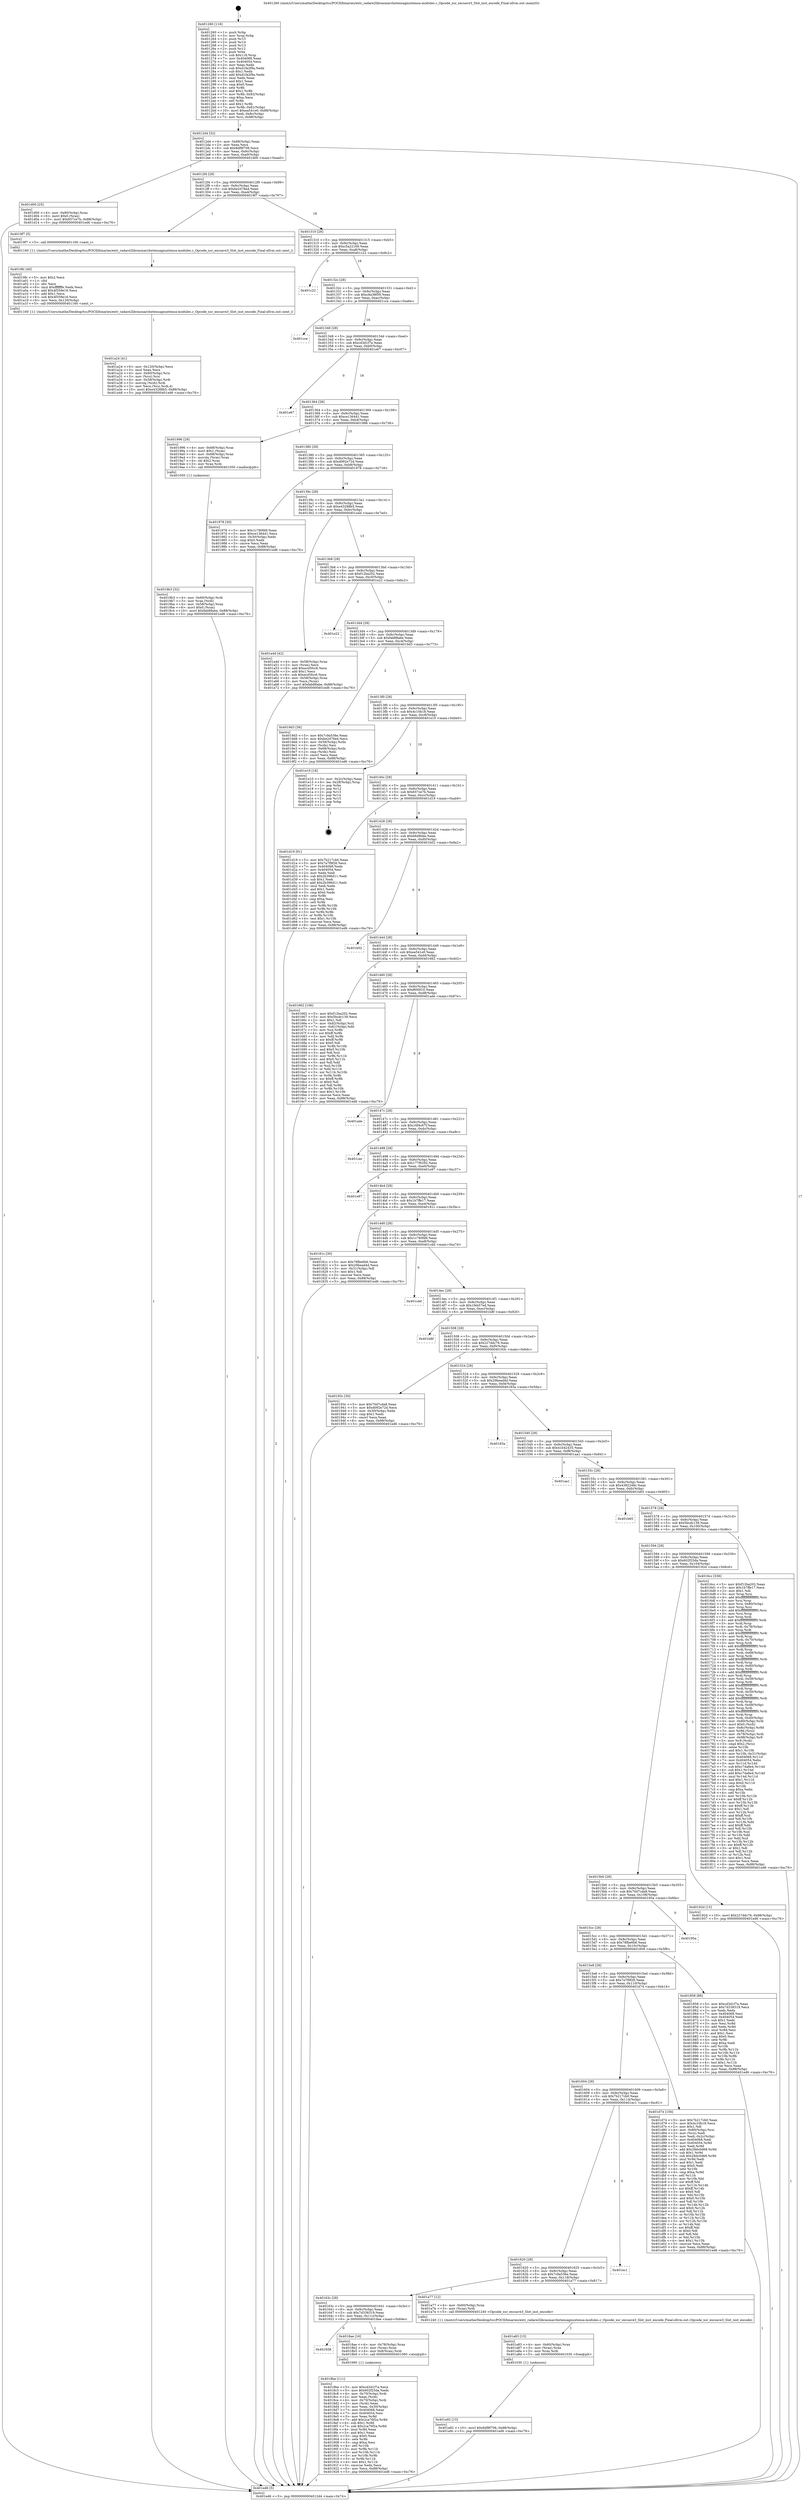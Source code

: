digraph "0x401260" {
  label = "0x401260 (/mnt/c/Users/mathe/Desktop/tcc/POCII/binaries/extr_radare2librasmarchxtensagnuxtensa-modules.c_Opcode_xsr_excsave3_Slot_inst_encode_Final-ollvm.out::main(0))"
  labelloc = "t"
  node[shape=record]

  Entry [label="",width=0.3,height=0.3,shape=circle,fillcolor=black,style=filled]
  "0x4012d4" [label="{
     0x4012d4 [32]\l
     | [instrs]\l
     &nbsp;&nbsp;0x4012d4 \<+6\>: mov -0x88(%rbp),%eax\l
     &nbsp;&nbsp;0x4012da \<+2\>: mov %eax,%ecx\l
     &nbsp;&nbsp;0x4012dc \<+6\>: sub $0x8df8f706,%ecx\l
     &nbsp;&nbsp;0x4012e2 \<+6\>: mov %eax,-0x9c(%rbp)\l
     &nbsp;&nbsp;0x4012e8 \<+6\>: mov %ecx,-0xa0(%rbp)\l
     &nbsp;&nbsp;0x4012ee \<+6\>: je 0000000000401d00 \<main+0xaa0\>\l
  }"]
  "0x401d00" [label="{
     0x401d00 [25]\l
     | [instrs]\l
     &nbsp;&nbsp;0x401d00 \<+4\>: mov -0x80(%rbp),%rax\l
     &nbsp;&nbsp;0x401d04 \<+6\>: movl $0x0,(%rax)\l
     &nbsp;&nbsp;0x401d0a \<+10\>: movl $0x657ce7b,-0x88(%rbp)\l
     &nbsp;&nbsp;0x401d14 \<+5\>: jmp 0000000000401ed6 \<main+0xc76\>\l
  }"]
  "0x4012f4" [label="{
     0x4012f4 [28]\l
     | [instrs]\l
     &nbsp;&nbsp;0x4012f4 \<+5\>: jmp 00000000004012f9 \<main+0x99\>\l
     &nbsp;&nbsp;0x4012f9 \<+6\>: mov -0x9c(%rbp),%eax\l
     &nbsp;&nbsp;0x4012ff \<+5\>: sub $0xbe2d78a4,%eax\l
     &nbsp;&nbsp;0x401304 \<+6\>: mov %eax,-0xa4(%rbp)\l
     &nbsp;&nbsp;0x40130a \<+6\>: je 00000000004019f7 \<main+0x797\>\l
  }"]
  Exit [label="",width=0.3,height=0.3,shape=circle,fillcolor=black,style=filled,peripheries=2]
  "0x4019f7" [label="{
     0x4019f7 [5]\l
     | [instrs]\l
     &nbsp;&nbsp;0x4019f7 \<+5\>: call 0000000000401160 \<next_i\>\l
     | [calls]\l
     &nbsp;&nbsp;0x401160 \{1\} (/mnt/c/Users/mathe/Desktop/tcc/POCII/binaries/extr_radare2librasmarchxtensagnuxtensa-modules.c_Opcode_xsr_excsave3_Slot_inst_encode_Final-ollvm.out::next_i)\l
  }"]
  "0x401310" [label="{
     0x401310 [28]\l
     | [instrs]\l
     &nbsp;&nbsp;0x401310 \<+5\>: jmp 0000000000401315 \<main+0xb5\>\l
     &nbsp;&nbsp;0x401315 \<+6\>: mov -0x9c(%rbp),%eax\l
     &nbsp;&nbsp;0x40131b \<+5\>: sub $0xc5a22169,%eax\l
     &nbsp;&nbsp;0x401320 \<+6\>: mov %eax,-0xa8(%rbp)\l
     &nbsp;&nbsp;0x401326 \<+6\>: je 0000000000401c22 \<main+0x9c2\>\l
  }"]
  "0x401a92" [label="{
     0x401a92 [15]\l
     | [instrs]\l
     &nbsp;&nbsp;0x401a92 \<+10\>: movl $0x8df8f706,-0x88(%rbp)\l
     &nbsp;&nbsp;0x401a9c \<+5\>: jmp 0000000000401ed6 \<main+0xc76\>\l
  }"]
  "0x401c22" [label="{
     0x401c22\l
  }", style=dashed]
  "0x40132c" [label="{
     0x40132c [28]\l
     | [instrs]\l
     &nbsp;&nbsp;0x40132c \<+5\>: jmp 0000000000401331 \<main+0xd1\>\l
     &nbsp;&nbsp;0x401331 \<+6\>: mov -0x9c(%rbp),%eax\l
     &nbsp;&nbsp;0x401337 \<+5\>: sub $0xc8a38f59,%eax\l
     &nbsp;&nbsp;0x40133c \<+6\>: mov %eax,-0xac(%rbp)\l
     &nbsp;&nbsp;0x401342 \<+6\>: je 0000000000401cce \<main+0xa6e\>\l
  }"]
  "0x401a83" [label="{
     0x401a83 [15]\l
     | [instrs]\l
     &nbsp;&nbsp;0x401a83 \<+4\>: mov -0x60(%rbp),%rax\l
     &nbsp;&nbsp;0x401a87 \<+3\>: mov (%rax),%rax\l
     &nbsp;&nbsp;0x401a8a \<+3\>: mov %rax,%rdi\l
     &nbsp;&nbsp;0x401a8d \<+5\>: call 0000000000401030 \<free@plt\>\l
     | [calls]\l
     &nbsp;&nbsp;0x401030 \{1\} (unknown)\l
  }"]
  "0x401cce" [label="{
     0x401cce\l
  }", style=dashed]
  "0x401348" [label="{
     0x401348 [28]\l
     | [instrs]\l
     &nbsp;&nbsp;0x401348 \<+5\>: jmp 000000000040134d \<main+0xed\>\l
     &nbsp;&nbsp;0x40134d \<+6\>: mov -0x9c(%rbp),%eax\l
     &nbsp;&nbsp;0x401353 \<+5\>: sub $0xcd3d1f7a,%eax\l
     &nbsp;&nbsp;0x401358 \<+6\>: mov %eax,-0xb0(%rbp)\l
     &nbsp;&nbsp;0x40135e \<+6\>: je 0000000000401e67 \<main+0xc07\>\l
  }"]
  "0x401a24" [label="{
     0x401a24 [41]\l
     | [instrs]\l
     &nbsp;&nbsp;0x401a24 \<+6\>: mov -0x120(%rbp),%ecx\l
     &nbsp;&nbsp;0x401a2a \<+3\>: imul %eax,%ecx\l
     &nbsp;&nbsp;0x401a2d \<+4\>: mov -0x60(%rbp),%rsi\l
     &nbsp;&nbsp;0x401a31 \<+3\>: mov (%rsi),%rsi\l
     &nbsp;&nbsp;0x401a34 \<+4\>: mov -0x58(%rbp),%rdi\l
     &nbsp;&nbsp;0x401a38 \<+3\>: movslq (%rdi),%rdi\l
     &nbsp;&nbsp;0x401a3b \<+3\>: mov %ecx,(%rsi,%rdi,4)\l
     &nbsp;&nbsp;0x401a3e \<+10\>: movl $0xe43288b5,-0x88(%rbp)\l
     &nbsp;&nbsp;0x401a48 \<+5\>: jmp 0000000000401ed6 \<main+0xc76\>\l
  }"]
  "0x401e67" [label="{
     0x401e67\l
  }", style=dashed]
  "0x401364" [label="{
     0x401364 [28]\l
     | [instrs]\l
     &nbsp;&nbsp;0x401364 \<+5\>: jmp 0000000000401369 \<main+0x109\>\l
     &nbsp;&nbsp;0x401369 \<+6\>: mov -0x9c(%rbp),%eax\l
     &nbsp;&nbsp;0x40136f \<+5\>: sub $0xce136441,%eax\l
     &nbsp;&nbsp;0x401374 \<+6\>: mov %eax,-0xb4(%rbp)\l
     &nbsp;&nbsp;0x40137a \<+6\>: je 0000000000401996 \<main+0x736\>\l
  }"]
  "0x4019fc" [label="{
     0x4019fc [40]\l
     | [instrs]\l
     &nbsp;&nbsp;0x4019fc \<+5\>: mov $0x2,%ecx\l
     &nbsp;&nbsp;0x401a01 \<+1\>: cltd\l
     &nbsp;&nbsp;0x401a02 \<+2\>: idiv %ecx\l
     &nbsp;&nbsp;0x401a04 \<+6\>: imul $0xfffffffe,%edx,%ecx\l
     &nbsp;&nbsp;0x401a0a \<+6\>: add $0x4f359e16,%ecx\l
     &nbsp;&nbsp;0x401a10 \<+3\>: add $0x1,%ecx\l
     &nbsp;&nbsp;0x401a13 \<+6\>: sub $0x4f359e16,%ecx\l
     &nbsp;&nbsp;0x401a19 \<+6\>: mov %ecx,-0x120(%rbp)\l
     &nbsp;&nbsp;0x401a1f \<+5\>: call 0000000000401160 \<next_i\>\l
     | [calls]\l
     &nbsp;&nbsp;0x401160 \{1\} (/mnt/c/Users/mathe/Desktop/tcc/POCII/binaries/extr_radare2librasmarchxtensagnuxtensa-modules.c_Opcode_xsr_excsave3_Slot_inst_encode_Final-ollvm.out::next_i)\l
  }"]
  "0x401996" [label="{
     0x401996 [29]\l
     | [instrs]\l
     &nbsp;&nbsp;0x401996 \<+4\>: mov -0x68(%rbp),%rax\l
     &nbsp;&nbsp;0x40199a \<+6\>: movl $0x1,(%rax)\l
     &nbsp;&nbsp;0x4019a0 \<+4\>: mov -0x68(%rbp),%rax\l
     &nbsp;&nbsp;0x4019a4 \<+3\>: movslq (%rax),%rax\l
     &nbsp;&nbsp;0x4019a7 \<+4\>: shl $0x2,%rax\l
     &nbsp;&nbsp;0x4019ab \<+3\>: mov %rax,%rdi\l
     &nbsp;&nbsp;0x4019ae \<+5\>: call 0000000000401050 \<malloc@plt\>\l
     | [calls]\l
     &nbsp;&nbsp;0x401050 \{1\} (unknown)\l
  }"]
  "0x401380" [label="{
     0x401380 [28]\l
     | [instrs]\l
     &nbsp;&nbsp;0x401380 \<+5\>: jmp 0000000000401385 \<main+0x125\>\l
     &nbsp;&nbsp;0x401385 \<+6\>: mov -0x9c(%rbp),%eax\l
     &nbsp;&nbsp;0x40138b \<+5\>: sub $0xd092e72d,%eax\l
     &nbsp;&nbsp;0x401390 \<+6\>: mov %eax,-0xb8(%rbp)\l
     &nbsp;&nbsp;0x401396 \<+6\>: je 0000000000401978 \<main+0x718\>\l
  }"]
  "0x4019b3" [label="{
     0x4019b3 [32]\l
     | [instrs]\l
     &nbsp;&nbsp;0x4019b3 \<+4\>: mov -0x60(%rbp),%rdi\l
     &nbsp;&nbsp;0x4019b7 \<+3\>: mov %rax,(%rdi)\l
     &nbsp;&nbsp;0x4019ba \<+4\>: mov -0x58(%rbp),%rax\l
     &nbsp;&nbsp;0x4019be \<+6\>: movl $0x0,(%rax)\l
     &nbsp;&nbsp;0x4019c4 \<+10\>: movl $0xfab88abe,-0x88(%rbp)\l
     &nbsp;&nbsp;0x4019ce \<+5\>: jmp 0000000000401ed6 \<main+0xc76\>\l
  }"]
  "0x401978" [label="{
     0x401978 [30]\l
     | [instrs]\l
     &nbsp;&nbsp;0x401978 \<+5\>: mov $0x1c780fd9,%eax\l
     &nbsp;&nbsp;0x40197d \<+5\>: mov $0xce136441,%ecx\l
     &nbsp;&nbsp;0x401982 \<+3\>: mov -0x30(%rbp),%edx\l
     &nbsp;&nbsp;0x401985 \<+3\>: cmp $0x0,%edx\l
     &nbsp;&nbsp;0x401988 \<+3\>: cmove %ecx,%eax\l
     &nbsp;&nbsp;0x40198b \<+6\>: mov %eax,-0x88(%rbp)\l
     &nbsp;&nbsp;0x401991 \<+5\>: jmp 0000000000401ed6 \<main+0xc76\>\l
  }"]
  "0x40139c" [label="{
     0x40139c [28]\l
     | [instrs]\l
     &nbsp;&nbsp;0x40139c \<+5\>: jmp 00000000004013a1 \<main+0x141\>\l
     &nbsp;&nbsp;0x4013a1 \<+6\>: mov -0x9c(%rbp),%eax\l
     &nbsp;&nbsp;0x4013a7 \<+5\>: sub $0xe43288b5,%eax\l
     &nbsp;&nbsp;0x4013ac \<+6\>: mov %eax,-0xbc(%rbp)\l
     &nbsp;&nbsp;0x4013b2 \<+6\>: je 0000000000401a4d \<main+0x7ed\>\l
  }"]
  "0x4018be" [label="{
     0x4018be [111]\l
     | [instrs]\l
     &nbsp;&nbsp;0x4018be \<+5\>: mov $0xcd3d1f7a,%ecx\l
     &nbsp;&nbsp;0x4018c3 \<+5\>: mov $0x602f25da,%edx\l
     &nbsp;&nbsp;0x4018c8 \<+4\>: mov -0x70(%rbp),%rdi\l
     &nbsp;&nbsp;0x4018cc \<+2\>: mov %eax,(%rdi)\l
     &nbsp;&nbsp;0x4018ce \<+4\>: mov -0x70(%rbp),%rdi\l
     &nbsp;&nbsp;0x4018d2 \<+2\>: mov (%rdi),%eax\l
     &nbsp;&nbsp;0x4018d4 \<+3\>: mov %eax,-0x30(%rbp)\l
     &nbsp;&nbsp;0x4018d7 \<+7\>: mov 0x404068,%eax\l
     &nbsp;&nbsp;0x4018de \<+7\>: mov 0x404054,%esi\l
     &nbsp;&nbsp;0x4018e5 \<+3\>: mov %eax,%r8d\l
     &nbsp;&nbsp;0x4018e8 \<+7\>: add $0x2ca76f2a,%r8d\l
     &nbsp;&nbsp;0x4018ef \<+4\>: sub $0x1,%r8d\l
     &nbsp;&nbsp;0x4018f3 \<+7\>: sub $0x2ca76f2a,%r8d\l
     &nbsp;&nbsp;0x4018fa \<+4\>: imul %r8d,%eax\l
     &nbsp;&nbsp;0x4018fe \<+3\>: and $0x1,%eax\l
     &nbsp;&nbsp;0x401901 \<+3\>: cmp $0x0,%eax\l
     &nbsp;&nbsp;0x401904 \<+4\>: sete %r9b\l
     &nbsp;&nbsp;0x401908 \<+3\>: cmp $0xa,%esi\l
     &nbsp;&nbsp;0x40190b \<+4\>: setl %r10b\l
     &nbsp;&nbsp;0x40190f \<+3\>: mov %r9b,%r11b\l
     &nbsp;&nbsp;0x401912 \<+3\>: and %r10b,%r11b\l
     &nbsp;&nbsp;0x401915 \<+3\>: xor %r10b,%r9b\l
     &nbsp;&nbsp;0x401918 \<+3\>: or %r9b,%r11b\l
     &nbsp;&nbsp;0x40191b \<+4\>: test $0x1,%r11b\l
     &nbsp;&nbsp;0x40191f \<+3\>: cmovne %edx,%ecx\l
     &nbsp;&nbsp;0x401922 \<+6\>: mov %ecx,-0x88(%rbp)\l
     &nbsp;&nbsp;0x401928 \<+5\>: jmp 0000000000401ed6 \<main+0xc76\>\l
  }"]
  "0x401a4d" [label="{
     0x401a4d [42]\l
     | [instrs]\l
     &nbsp;&nbsp;0x401a4d \<+4\>: mov -0x58(%rbp),%rax\l
     &nbsp;&nbsp;0x401a51 \<+2\>: mov (%rax),%ecx\l
     &nbsp;&nbsp;0x401a53 \<+6\>: add $0xecd5fcc6,%ecx\l
     &nbsp;&nbsp;0x401a59 \<+3\>: add $0x1,%ecx\l
     &nbsp;&nbsp;0x401a5c \<+6\>: sub $0xecd5fcc6,%ecx\l
     &nbsp;&nbsp;0x401a62 \<+4\>: mov -0x58(%rbp),%rax\l
     &nbsp;&nbsp;0x401a66 \<+2\>: mov %ecx,(%rax)\l
     &nbsp;&nbsp;0x401a68 \<+10\>: movl $0xfab88abe,-0x88(%rbp)\l
     &nbsp;&nbsp;0x401a72 \<+5\>: jmp 0000000000401ed6 \<main+0xc76\>\l
  }"]
  "0x4013b8" [label="{
     0x4013b8 [28]\l
     | [instrs]\l
     &nbsp;&nbsp;0x4013b8 \<+5\>: jmp 00000000004013bd \<main+0x15d\>\l
     &nbsp;&nbsp;0x4013bd \<+6\>: mov -0x9c(%rbp),%eax\l
     &nbsp;&nbsp;0x4013c3 \<+5\>: sub $0xf12ba202,%eax\l
     &nbsp;&nbsp;0x4013c8 \<+6\>: mov %eax,-0xc0(%rbp)\l
     &nbsp;&nbsp;0x4013ce \<+6\>: je 0000000000401e22 \<main+0xbc2\>\l
  }"]
  "0x401658" [label="{
     0x401658\l
  }", style=dashed]
  "0x401e22" [label="{
     0x401e22\l
  }", style=dashed]
  "0x4013d4" [label="{
     0x4013d4 [28]\l
     | [instrs]\l
     &nbsp;&nbsp;0x4013d4 \<+5\>: jmp 00000000004013d9 \<main+0x179\>\l
     &nbsp;&nbsp;0x4013d9 \<+6\>: mov -0x9c(%rbp),%eax\l
     &nbsp;&nbsp;0x4013df \<+5\>: sub $0xfab88abe,%eax\l
     &nbsp;&nbsp;0x4013e4 \<+6\>: mov %eax,-0xc4(%rbp)\l
     &nbsp;&nbsp;0x4013ea \<+6\>: je 00000000004019d3 \<main+0x773\>\l
  }"]
  "0x4018ae" [label="{
     0x4018ae [16]\l
     | [instrs]\l
     &nbsp;&nbsp;0x4018ae \<+4\>: mov -0x78(%rbp),%rax\l
     &nbsp;&nbsp;0x4018b2 \<+3\>: mov (%rax),%rax\l
     &nbsp;&nbsp;0x4018b5 \<+4\>: mov 0x8(%rax),%rdi\l
     &nbsp;&nbsp;0x4018b9 \<+5\>: call 0000000000401060 \<atoi@plt\>\l
     | [calls]\l
     &nbsp;&nbsp;0x401060 \{1\} (unknown)\l
  }"]
  "0x4019d3" [label="{
     0x4019d3 [36]\l
     | [instrs]\l
     &nbsp;&nbsp;0x4019d3 \<+5\>: mov $0x7c9a536e,%eax\l
     &nbsp;&nbsp;0x4019d8 \<+5\>: mov $0xbe2d78a4,%ecx\l
     &nbsp;&nbsp;0x4019dd \<+4\>: mov -0x58(%rbp),%rdx\l
     &nbsp;&nbsp;0x4019e1 \<+2\>: mov (%rdx),%esi\l
     &nbsp;&nbsp;0x4019e3 \<+4\>: mov -0x68(%rbp),%rdx\l
     &nbsp;&nbsp;0x4019e7 \<+2\>: cmp (%rdx),%esi\l
     &nbsp;&nbsp;0x4019e9 \<+3\>: cmovl %ecx,%eax\l
     &nbsp;&nbsp;0x4019ec \<+6\>: mov %eax,-0x88(%rbp)\l
     &nbsp;&nbsp;0x4019f2 \<+5\>: jmp 0000000000401ed6 \<main+0xc76\>\l
  }"]
  "0x4013f0" [label="{
     0x4013f0 [28]\l
     | [instrs]\l
     &nbsp;&nbsp;0x4013f0 \<+5\>: jmp 00000000004013f5 \<main+0x195\>\l
     &nbsp;&nbsp;0x4013f5 \<+6\>: mov -0x9c(%rbp),%eax\l
     &nbsp;&nbsp;0x4013fb \<+5\>: sub $0x4c10b18,%eax\l
     &nbsp;&nbsp;0x401400 \<+6\>: mov %eax,-0xc8(%rbp)\l
     &nbsp;&nbsp;0x401406 \<+6\>: je 0000000000401e10 \<main+0xbb0\>\l
  }"]
  "0x40163c" [label="{
     0x40163c [28]\l
     | [instrs]\l
     &nbsp;&nbsp;0x40163c \<+5\>: jmp 0000000000401641 \<main+0x3e1\>\l
     &nbsp;&nbsp;0x401641 \<+6\>: mov -0x9c(%rbp),%eax\l
     &nbsp;&nbsp;0x401647 \<+5\>: sub $0x7d338319,%eax\l
     &nbsp;&nbsp;0x40164c \<+6\>: mov %eax,-0x11c(%rbp)\l
     &nbsp;&nbsp;0x401652 \<+6\>: je 00000000004018ae \<main+0x64e\>\l
  }"]
  "0x401e10" [label="{
     0x401e10 [18]\l
     | [instrs]\l
     &nbsp;&nbsp;0x401e10 \<+3\>: mov -0x2c(%rbp),%eax\l
     &nbsp;&nbsp;0x401e13 \<+4\>: lea -0x28(%rbp),%rsp\l
     &nbsp;&nbsp;0x401e17 \<+1\>: pop %rbx\l
     &nbsp;&nbsp;0x401e18 \<+2\>: pop %r12\l
     &nbsp;&nbsp;0x401e1a \<+2\>: pop %r13\l
     &nbsp;&nbsp;0x401e1c \<+2\>: pop %r14\l
     &nbsp;&nbsp;0x401e1e \<+2\>: pop %r15\l
     &nbsp;&nbsp;0x401e20 \<+1\>: pop %rbp\l
     &nbsp;&nbsp;0x401e21 \<+1\>: ret\l
  }"]
  "0x40140c" [label="{
     0x40140c [28]\l
     | [instrs]\l
     &nbsp;&nbsp;0x40140c \<+5\>: jmp 0000000000401411 \<main+0x1b1\>\l
     &nbsp;&nbsp;0x401411 \<+6\>: mov -0x9c(%rbp),%eax\l
     &nbsp;&nbsp;0x401417 \<+5\>: sub $0x657ce7b,%eax\l
     &nbsp;&nbsp;0x40141c \<+6\>: mov %eax,-0xcc(%rbp)\l
     &nbsp;&nbsp;0x401422 \<+6\>: je 0000000000401d19 \<main+0xab9\>\l
  }"]
  "0x401a77" [label="{
     0x401a77 [12]\l
     | [instrs]\l
     &nbsp;&nbsp;0x401a77 \<+4\>: mov -0x60(%rbp),%rax\l
     &nbsp;&nbsp;0x401a7b \<+3\>: mov (%rax),%rdi\l
     &nbsp;&nbsp;0x401a7e \<+5\>: call 0000000000401240 \<Opcode_xsr_excsave3_Slot_inst_encode\>\l
     | [calls]\l
     &nbsp;&nbsp;0x401240 \{1\} (/mnt/c/Users/mathe/Desktop/tcc/POCII/binaries/extr_radare2librasmarchxtensagnuxtensa-modules.c_Opcode_xsr_excsave3_Slot_inst_encode_Final-ollvm.out::Opcode_xsr_excsave3_Slot_inst_encode)\l
  }"]
  "0x401d19" [label="{
     0x401d19 [91]\l
     | [instrs]\l
     &nbsp;&nbsp;0x401d19 \<+5\>: mov $0x7b217cb0,%eax\l
     &nbsp;&nbsp;0x401d1e \<+5\>: mov $0x7a7f9f26,%ecx\l
     &nbsp;&nbsp;0x401d23 \<+7\>: mov 0x404068,%edx\l
     &nbsp;&nbsp;0x401d2a \<+7\>: mov 0x404054,%esi\l
     &nbsp;&nbsp;0x401d31 \<+2\>: mov %edx,%edi\l
     &nbsp;&nbsp;0x401d33 \<+6\>: sub $0x2b396d11,%edi\l
     &nbsp;&nbsp;0x401d39 \<+3\>: sub $0x1,%edi\l
     &nbsp;&nbsp;0x401d3c \<+6\>: add $0x2b396d11,%edi\l
     &nbsp;&nbsp;0x401d42 \<+3\>: imul %edi,%edx\l
     &nbsp;&nbsp;0x401d45 \<+3\>: and $0x1,%edx\l
     &nbsp;&nbsp;0x401d48 \<+3\>: cmp $0x0,%edx\l
     &nbsp;&nbsp;0x401d4b \<+4\>: sete %r8b\l
     &nbsp;&nbsp;0x401d4f \<+3\>: cmp $0xa,%esi\l
     &nbsp;&nbsp;0x401d52 \<+4\>: setl %r9b\l
     &nbsp;&nbsp;0x401d56 \<+3\>: mov %r8b,%r10b\l
     &nbsp;&nbsp;0x401d59 \<+3\>: and %r9b,%r10b\l
     &nbsp;&nbsp;0x401d5c \<+3\>: xor %r9b,%r8b\l
     &nbsp;&nbsp;0x401d5f \<+3\>: or %r8b,%r10b\l
     &nbsp;&nbsp;0x401d62 \<+4\>: test $0x1,%r10b\l
     &nbsp;&nbsp;0x401d66 \<+3\>: cmovne %ecx,%eax\l
     &nbsp;&nbsp;0x401d69 \<+6\>: mov %eax,-0x88(%rbp)\l
     &nbsp;&nbsp;0x401d6f \<+5\>: jmp 0000000000401ed6 \<main+0xc76\>\l
  }"]
  "0x401428" [label="{
     0x401428 [28]\l
     | [instrs]\l
     &nbsp;&nbsp;0x401428 \<+5\>: jmp 000000000040142d \<main+0x1cd\>\l
     &nbsp;&nbsp;0x40142d \<+6\>: mov -0x9c(%rbp),%eax\l
     &nbsp;&nbsp;0x401433 \<+5\>: sub $0x66d9bbe,%eax\l
     &nbsp;&nbsp;0x401438 \<+6\>: mov %eax,-0xd0(%rbp)\l
     &nbsp;&nbsp;0x40143e \<+6\>: je 0000000000401b02 \<main+0x8a2\>\l
  }"]
  "0x401620" [label="{
     0x401620 [28]\l
     | [instrs]\l
     &nbsp;&nbsp;0x401620 \<+5\>: jmp 0000000000401625 \<main+0x3c5\>\l
     &nbsp;&nbsp;0x401625 \<+6\>: mov -0x9c(%rbp),%eax\l
     &nbsp;&nbsp;0x40162b \<+5\>: sub $0x7c9a536e,%eax\l
     &nbsp;&nbsp;0x401630 \<+6\>: mov %eax,-0x118(%rbp)\l
     &nbsp;&nbsp;0x401636 \<+6\>: je 0000000000401a77 \<main+0x817\>\l
  }"]
  "0x401b02" [label="{
     0x401b02\l
  }", style=dashed]
  "0x401444" [label="{
     0x401444 [28]\l
     | [instrs]\l
     &nbsp;&nbsp;0x401444 \<+5\>: jmp 0000000000401449 \<main+0x1e9\>\l
     &nbsp;&nbsp;0x401449 \<+6\>: mov -0x9c(%rbp),%eax\l
     &nbsp;&nbsp;0x40144f \<+5\>: sub $0xea541e0,%eax\l
     &nbsp;&nbsp;0x401454 \<+6\>: mov %eax,-0xd4(%rbp)\l
     &nbsp;&nbsp;0x40145a \<+6\>: je 0000000000401662 \<main+0x402\>\l
  }"]
  "0x401ec1" [label="{
     0x401ec1\l
  }", style=dashed]
  "0x401662" [label="{
     0x401662 [106]\l
     | [instrs]\l
     &nbsp;&nbsp;0x401662 \<+5\>: mov $0xf12ba202,%eax\l
     &nbsp;&nbsp;0x401667 \<+5\>: mov $0x5bcdc139,%ecx\l
     &nbsp;&nbsp;0x40166c \<+2\>: mov $0x1,%dl\l
     &nbsp;&nbsp;0x40166e \<+7\>: mov -0x82(%rbp),%sil\l
     &nbsp;&nbsp;0x401675 \<+7\>: mov -0x81(%rbp),%dil\l
     &nbsp;&nbsp;0x40167c \<+3\>: mov %sil,%r8b\l
     &nbsp;&nbsp;0x40167f \<+4\>: xor $0xff,%r8b\l
     &nbsp;&nbsp;0x401683 \<+3\>: mov %dil,%r9b\l
     &nbsp;&nbsp;0x401686 \<+4\>: xor $0xff,%r9b\l
     &nbsp;&nbsp;0x40168a \<+3\>: xor $0x0,%dl\l
     &nbsp;&nbsp;0x40168d \<+3\>: mov %r8b,%r10b\l
     &nbsp;&nbsp;0x401690 \<+4\>: and $0x0,%r10b\l
     &nbsp;&nbsp;0x401694 \<+3\>: and %dl,%sil\l
     &nbsp;&nbsp;0x401697 \<+3\>: mov %r9b,%r11b\l
     &nbsp;&nbsp;0x40169a \<+4\>: and $0x0,%r11b\l
     &nbsp;&nbsp;0x40169e \<+3\>: and %dl,%dil\l
     &nbsp;&nbsp;0x4016a1 \<+3\>: or %sil,%r10b\l
     &nbsp;&nbsp;0x4016a4 \<+3\>: or %dil,%r11b\l
     &nbsp;&nbsp;0x4016a7 \<+3\>: xor %r11b,%r10b\l
     &nbsp;&nbsp;0x4016aa \<+3\>: or %r9b,%r8b\l
     &nbsp;&nbsp;0x4016ad \<+4\>: xor $0xff,%r8b\l
     &nbsp;&nbsp;0x4016b1 \<+3\>: or $0x0,%dl\l
     &nbsp;&nbsp;0x4016b4 \<+3\>: and %dl,%r8b\l
     &nbsp;&nbsp;0x4016b7 \<+3\>: or %r8b,%r10b\l
     &nbsp;&nbsp;0x4016ba \<+4\>: test $0x1,%r10b\l
     &nbsp;&nbsp;0x4016be \<+3\>: cmovne %ecx,%eax\l
     &nbsp;&nbsp;0x4016c1 \<+6\>: mov %eax,-0x88(%rbp)\l
     &nbsp;&nbsp;0x4016c7 \<+5\>: jmp 0000000000401ed6 \<main+0xc76\>\l
  }"]
  "0x401460" [label="{
     0x401460 [28]\l
     | [instrs]\l
     &nbsp;&nbsp;0x401460 \<+5\>: jmp 0000000000401465 \<main+0x205\>\l
     &nbsp;&nbsp;0x401465 \<+6\>: mov -0x9c(%rbp),%eax\l
     &nbsp;&nbsp;0x40146b \<+5\>: sub $0xf600f10,%eax\l
     &nbsp;&nbsp;0x401470 \<+6\>: mov %eax,-0xd8(%rbp)\l
     &nbsp;&nbsp;0x401476 \<+6\>: je 0000000000401ade \<main+0x87e\>\l
  }"]
  "0x401ed6" [label="{
     0x401ed6 [5]\l
     | [instrs]\l
     &nbsp;&nbsp;0x401ed6 \<+5\>: jmp 00000000004012d4 \<main+0x74\>\l
  }"]
  "0x401260" [label="{
     0x401260 [116]\l
     | [instrs]\l
     &nbsp;&nbsp;0x401260 \<+1\>: push %rbp\l
     &nbsp;&nbsp;0x401261 \<+3\>: mov %rsp,%rbp\l
     &nbsp;&nbsp;0x401264 \<+2\>: push %r15\l
     &nbsp;&nbsp;0x401266 \<+2\>: push %r14\l
     &nbsp;&nbsp;0x401268 \<+2\>: push %r13\l
     &nbsp;&nbsp;0x40126a \<+2\>: push %r12\l
     &nbsp;&nbsp;0x40126c \<+1\>: push %rbx\l
     &nbsp;&nbsp;0x40126d \<+7\>: sub $0x118,%rsp\l
     &nbsp;&nbsp;0x401274 \<+7\>: mov 0x404068,%eax\l
     &nbsp;&nbsp;0x40127b \<+7\>: mov 0x404054,%ecx\l
     &nbsp;&nbsp;0x401282 \<+2\>: mov %eax,%edx\l
     &nbsp;&nbsp;0x401284 \<+6\>: sub $0xd1fa2f9a,%edx\l
     &nbsp;&nbsp;0x40128a \<+3\>: sub $0x1,%edx\l
     &nbsp;&nbsp;0x40128d \<+6\>: add $0xd1fa2f9a,%edx\l
     &nbsp;&nbsp;0x401293 \<+3\>: imul %edx,%eax\l
     &nbsp;&nbsp;0x401296 \<+3\>: and $0x1,%eax\l
     &nbsp;&nbsp;0x401299 \<+3\>: cmp $0x0,%eax\l
     &nbsp;&nbsp;0x40129c \<+4\>: sete %r8b\l
     &nbsp;&nbsp;0x4012a0 \<+4\>: and $0x1,%r8b\l
     &nbsp;&nbsp;0x4012a4 \<+7\>: mov %r8b,-0x82(%rbp)\l
     &nbsp;&nbsp;0x4012ab \<+3\>: cmp $0xa,%ecx\l
     &nbsp;&nbsp;0x4012ae \<+4\>: setl %r8b\l
     &nbsp;&nbsp;0x4012b2 \<+4\>: and $0x1,%r8b\l
     &nbsp;&nbsp;0x4012b6 \<+7\>: mov %r8b,-0x81(%rbp)\l
     &nbsp;&nbsp;0x4012bd \<+10\>: movl $0xea541e0,-0x88(%rbp)\l
     &nbsp;&nbsp;0x4012c7 \<+6\>: mov %edi,-0x8c(%rbp)\l
     &nbsp;&nbsp;0x4012cd \<+7\>: mov %rsi,-0x98(%rbp)\l
  }"]
  "0x401604" [label="{
     0x401604 [28]\l
     | [instrs]\l
     &nbsp;&nbsp;0x401604 \<+5\>: jmp 0000000000401609 \<main+0x3a9\>\l
     &nbsp;&nbsp;0x401609 \<+6\>: mov -0x9c(%rbp),%eax\l
     &nbsp;&nbsp;0x40160f \<+5\>: sub $0x7b217cb0,%eax\l
     &nbsp;&nbsp;0x401614 \<+6\>: mov %eax,-0x114(%rbp)\l
     &nbsp;&nbsp;0x40161a \<+6\>: je 0000000000401ec1 \<main+0xc61\>\l
  }"]
  "0x401ade" [label="{
     0x401ade\l
  }", style=dashed]
  "0x40147c" [label="{
     0x40147c [28]\l
     | [instrs]\l
     &nbsp;&nbsp;0x40147c \<+5\>: jmp 0000000000401481 \<main+0x221\>\l
     &nbsp;&nbsp;0x401481 \<+6\>: mov -0x9c(%rbp),%eax\l
     &nbsp;&nbsp;0x401487 \<+5\>: sub $0x16f4c67f,%eax\l
     &nbsp;&nbsp;0x40148c \<+6\>: mov %eax,-0xdc(%rbp)\l
     &nbsp;&nbsp;0x401492 \<+6\>: je 0000000000401cec \<main+0xa8c\>\l
  }"]
  "0x401d74" [label="{
     0x401d74 [156]\l
     | [instrs]\l
     &nbsp;&nbsp;0x401d74 \<+5\>: mov $0x7b217cb0,%eax\l
     &nbsp;&nbsp;0x401d79 \<+5\>: mov $0x4c10b18,%ecx\l
     &nbsp;&nbsp;0x401d7e \<+2\>: mov $0x1,%dl\l
     &nbsp;&nbsp;0x401d80 \<+4\>: mov -0x80(%rbp),%rsi\l
     &nbsp;&nbsp;0x401d84 \<+2\>: mov (%rsi),%edi\l
     &nbsp;&nbsp;0x401d86 \<+3\>: mov %edi,-0x2c(%rbp)\l
     &nbsp;&nbsp;0x401d89 \<+7\>: mov 0x404068,%edi\l
     &nbsp;&nbsp;0x401d90 \<+8\>: mov 0x404054,%r8d\l
     &nbsp;&nbsp;0x401d98 \<+3\>: mov %edi,%r9d\l
     &nbsp;&nbsp;0x401d9b \<+7\>: add $0x28dc0d68,%r9d\l
     &nbsp;&nbsp;0x401da2 \<+4\>: sub $0x1,%r9d\l
     &nbsp;&nbsp;0x401da6 \<+7\>: sub $0x28dc0d68,%r9d\l
     &nbsp;&nbsp;0x401dad \<+4\>: imul %r9d,%edi\l
     &nbsp;&nbsp;0x401db1 \<+3\>: and $0x1,%edi\l
     &nbsp;&nbsp;0x401db4 \<+3\>: cmp $0x0,%edi\l
     &nbsp;&nbsp;0x401db7 \<+4\>: sete %r10b\l
     &nbsp;&nbsp;0x401dbb \<+4\>: cmp $0xa,%r8d\l
     &nbsp;&nbsp;0x401dbf \<+4\>: setl %r11b\l
     &nbsp;&nbsp;0x401dc3 \<+3\>: mov %r10b,%bl\l
     &nbsp;&nbsp;0x401dc6 \<+3\>: xor $0xff,%bl\l
     &nbsp;&nbsp;0x401dc9 \<+3\>: mov %r11b,%r14b\l
     &nbsp;&nbsp;0x401dcc \<+4\>: xor $0xff,%r14b\l
     &nbsp;&nbsp;0x401dd0 \<+3\>: xor $0x0,%dl\l
     &nbsp;&nbsp;0x401dd3 \<+3\>: mov %bl,%r15b\l
     &nbsp;&nbsp;0x401dd6 \<+4\>: and $0x0,%r15b\l
     &nbsp;&nbsp;0x401dda \<+3\>: and %dl,%r10b\l
     &nbsp;&nbsp;0x401ddd \<+3\>: mov %r14b,%r12b\l
     &nbsp;&nbsp;0x401de0 \<+4\>: and $0x0,%r12b\l
     &nbsp;&nbsp;0x401de4 \<+3\>: and %dl,%r11b\l
     &nbsp;&nbsp;0x401de7 \<+3\>: or %r10b,%r15b\l
     &nbsp;&nbsp;0x401dea \<+3\>: or %r11b,%r12b\l
     &nbsp;&nbsp;0x401ded \<+3\>: xor %r12b,%r15b\l
     &nbsp;&nbsp;0x401df0 \<+3\>: or %r14b,%bl\l
     &nbsp;&nbsp;0x401df3 \<+3\>: xor $0xff,%bl\l
     &nbsp;&nbsp;0x401df6 \<+3\>: or $0x0,%dl\l
     &nbsp;&nbsp;0x401df9 \<+2\>: and %dl,%bl\l
     &nbsp;&nbsp;0x401dfb \<+3\>: or %bl,%r15b\l
     &nbsp;&nbsp;0x401dfe \<+4\>: test $0x1,%r15b\l
     &nbsp;&nbsp;0x401e02 \<+3\>: cmovne %ecx,%eax\l
     &nbsp;&nbsp;0x401e05 \<+6\>: mov %eax,-0x88(%rbp)\l
     &nbsp;&nbsp;0x401e0b \<+5\>: jmp 0000000000401ed6 \<main+0xc76\>\l
  }"]
  "0x401cec" [label="{
     0x401cec\l
  }", style=dashed]
  "0x401498" [label="{
     0x401498 [28]\l
     | [instrs]\l
     &nbsp;&nbsp;0x401498 \<+5\>: jmp 000000000040149d \<main+0x23d\>\l
     &nbsp;&nbsp;0x40149d \<+6\>: mov -0x9c(%rbp),%eax\l
     &nbsp;&nbsp;0x4014a3 \<+5\>: sub $0x177f0292,%eax\l
     &nbsp;&nbsp;0x4014a8 \<+6\>: mov %eax,-0xe0(%rbp)\l
     &nbsp;&nbsp;0x4014ae \<+6\>: je 0000000000401e97 \<main+0xc37\>\l
  }"]
  "0x4015e8" [label="{
     0x4015e8 [28]\l
     | [instrs]\l
     &nbsp;&nbsp;0x4015e8 \<+5\>: jmp 00000000004015ed \<main+0x38d\>\l
     &nbsp;&nbsp;0x4015ed \<+6\>: mov -0x9c(%rbp),%eax\l
     &nbsp;&nbsp;0x4015f3 \<+5\>: sub $0x7a7f9f26,%eax\l
     &nbsp;&nbsp;0x4015f8 \<+6\>: mov %eax,-0x110(%rbp)\l
     &nbsp;&nbsp;0x4015fe \<+6\>: je 0000000000401d74 \<main+0xb14\>\l
  }"]
  "0x401e97" [label="{
     0x401e97\l
  }", style=dashed]
  "0x4014b4" [label="{
     0x4014b4 [28]\l
     | [instrs]\l
     &nbsp;&nbsp;0x4014b4 \<+5\>: jmp 00000000004014b9 \<main+0x259\>\l
     &nbsp;&nbsp;0x4014b9 \<+6\>: mov -0x9c(%rbp),%eax\l
     &nbsp;&nbsp;0x4014bf \<+5\>: sub $0x1b7ffe17,%eax\l
     &nbsp;&nbsp;0x4014c4 \<+6\>: mov %eax,-0xe4(%rbp)\l
     &nbsp;&nbsp;0x4014ca \<+6\>: je 000000000040181c \<main+0x5bc\>\l
  }"]
  "0x401858" [label="{
     0x401858 [86]\l
     | [instrs]\l
     &nbsp;&nbsp;0x401858 \<+5\>: mov $0xcd3d1f7a,%eax\l
     &nbsp;&nbsp;0x40185d \<+5\>: mov $0x7d338319,%ecx\l
     &nbsp;&nbsp;0x401862 \<+2\>: xor %edx,%edx\l
     &nbsp;&nbsp;0x401864 \<+7\>: mov 0x404068,%esi\l
     &nbsp;&nbsp;0x40186b \<+7\>: mov 0x404054,%edi\l
     &nbsp;&nbsp;0x401872 \<+3\>: sub $0x1,%edx\l
     &nbsp;&nbsp;0x401875 \<+3\>: mov %esi,%r8d\l
     &nbsp;&nbsp;0x401878 \<+3\>: add %edx,%r8d\l
     &nbsp;&nbsp;0x40187b \<+4\>: imul %r8d,%esi\l
     &nbsp;&nbsp;0x40187f \<+3\>: and $0x1,%esi\l
     &nbsp;&nbsp;0x401882 \<+3\>: cmp $0x0,%esi\l
     &nbsp;&nbsp;0x401885 \<+4\>: sete %r9b\l
     &nbsp;&nbsp;0x401889 \<+3\>: cmp $0xa,%edi\l
     &nbsp;&nbsp;0x40188c \<+4\>: setl %r10b\l
     &nbsp;&nbsp;0x401890 \<+3\>: mov %r9b,%r11b\l
     &nbsp;&nbsp;0x401893 \<+3\>: and %r10b,%r11b\l
     &nbsp;&nbsp;0x401896 \<+3\>: xor %r10b,%r9b\l
     &nbsp;&nbsp;0x401899 \<+3\>: or %r9b,%r11b\l
     &nbsp;&nbsp;0x40189c \<+4\>: test $0x1,%r11b\l
     &nbsp;&nbsp;0x4018a0 \<+3\>: cmovne %ecx,%eax\l
     &nbsp;&nbsp;0x4018a3 \<+6\>: mov %eax,-0x88(%rbp)\l
     &nbsp;&nbsp;0x4018a9 \<+5\>: jmp 0000000000401ed6 \<main+0xc76\>\l
  }"]
  "0x40181c" [label="{
     0x40181c [30]\l
     | [instrs]\l
     &nbsp;&nbsp;0x40181c \<+5\>: mov $0x78fbe6b6,%eax\l
     &nbsp;&nbsp;0x401821 \<+5\>: mov $0x29bead4d,%ecx\l
     &nbsp;&nbsp;0x401826 \<+3\>: mov -0x31(%rbp),%dl\l
     &nbsp;&nbsp;0x401829 \<+3\>: test $0x1,%dl\l
     &nbsp;&nbsp;0x40182c \<+3\>: cmovne %ecx,%eax\l
     &nbsp;&nbsp;0x40182f \<+6\>: mov %eax,-0x88(%rbp)\l
     &nbsp;&nbsp;0x401835 \<+5\>: jmp 0000000000401ed6 \<main+0xc76\>\l
  }"]
  "0x4014d0" [label="{
     0x4014d0 [28]\l
     | [instrs]\l
     &nbsp;&nbsp;0x4014d0 \<+5\>: jmp 00000000004014d5 \<main+0x275\>\l
     &nbsp;&nbsp;0x4014d5 \<+6\>: mov -0x9c(%rbp),%eax\l
     &nbsp;&nbsp;0x4014db \<+5\>: sub $0x1c780fd9,%eax\l
     &nbsp;&nbsp;0x4014e0 \<+6\>: mov %eax,-0xe8(%rbp)\l
     &nbsp;&nbsp;0x4014e6 \<+6\>: je 0000000000401cdd \<main+0xa7d\>\l
  }"]
  "0x4015cc" [label="{
     0x4015cc [28]\l
     | [instrs]\l
     &nbsp;&nbsp;0x4015cc \<+5\>: jmp 00000000004015d1 \<main+0x371\>\l
     &nbsp;&nbsp;0x4015d1 \<+6\>: mov -0x9c(%rbp),%eax\l
     &nbsp;&nbsp;0x4015d7 \<+5\>: sub $0x78fbe6b6,%eax\l
     &nbsp;&nbsp;0x4015dc \<+6\>: mov %eax,-0x10c(%rbp)\l
     &nbsp;&nbsp;0x4015e2 \<+6\>: je 0000000000401858 \<main+0x5f8\>\l
  }"]
  "0x401cdd" [label="{
     0x401cdd\l
  }", style=dashed]
  "0x4014ec" [label="{
     0x4014ec [28]\l
     | [instrs]\l
     &nbsp;&nbsp;0x4014ec \<+5\>: jmp 00000000004014f1 \<main+0x291\>\l
     &nbsp;&nbsp;0x4014f1 \<+6\>: mov -0x9c(%rbp),%eax\l
     &nbsp;&nbsp;0x4014f7 \<+5\>: sub $0x1feb57ed,%eax\l
     &nbsp;&nbsp;0x4014fc \<+6\>: mov %eax,-0xec(%rbp)\l
     &nbsp;&nbsp;0x401502 \<+6\>: je 0000000000401b8f \<main+0x92f\>\l
  }"]
  "0x40195a" [label="{
     0x40195a\l
  }", style=dashed]
  "0x401b8f" [label="{
     0x401b8f\l
  }", style=dashed]
  "0x401508" [label="{
     0x401508 [28]\l
     | [instrs]\l
     &nbsp;&nbsp;0x401508 \<+5\>: jmp 000000000040150d \<main+0x2ad\>\l
     &nbsp;&nbsp;0x40150d \<+6\>: mov -0x9c(%rbp),%eax\l
     &nbsp;&nbsp;0x401513 \<+5\>: sub $0x227ddc76,%eax\l
     &nbsp;&nbsp;0x401518 \<+6\>: mov %eax,-0xf0(%rbp)\l
     &nbsp;&nbsp;0x40151e \<+6\>: je 000000000040193c \<main+0x6dc\>\l
  }"]
  "0x4015b0" [label="{
     0x4015b0 [28]\l
     | [instrs]\l
     &nbsp;&nbsp;0x4015b0 \<+5\>: jmp 00000000004015b5 \<main+0x355\>\l
     &nbsp;&nbsp;0x4015b5 \<+6\>: mov -0x9c(%rbp),%eax\l
     &nbsp;&nbsp;0x4015bb \<+5\>: sub $0x70d7cda8,%eax\l
     &nbsp;&nbsp;0x4015c0 \<+6\>: mov %eax,-0x108(%rbp)\l
     &nbsp;&nbsp;0x4015c6 \<+6\>: je 000000000040195a \<main+0x6fa\>\l
  }"]
  "0x40193c" [label="{
     0x40193c [30]\l
     | [instrs]\l
     &nbsp;&nbsp;0x40193c \<+5\>: mov $0x70d7cda8,%eax\l
     &nbsp;&nbsp;0x401941 \<+5\>: mov $0xd092e72d,%ecx\l
     &nbsp;&nbsp;0x401946 \<+3\>: mov -0x30(%rbp),%edx\l
     &nbsp;&nbsp;0x401949 \<+3\>: cmp $0x1,%edx\l
     &nbsp;&nbsp;0x40194c \<+3\>: cmovl %ecx,%eax\l
     &nbsp;&nbsp;0x40194f \<+6\>: mov %eax,-0x88(%rbp)\l
     &nbsp;&nbsp;0x401955 \<+5\>: jmp 0000000000401ed6 \<main+0xc76\>\l
  }"]
  "0x401524" [label="{
     0x401524 [28]\l
     | [instrs]\l
     &nbsp;&nbsp;0x401524 \<+5\>: jmp 0000000000401529 \<main+0x2c9\>\l
     &nbsp;&nbsp;0x401529 \<+6\>: mov -0x9c(%rbp),%eax\l
     &nbsp;&nbsp;0x40152f \<+5\>: sub $0x29bead4d,%eax\l
     &nbsp;&nbsp;0x401534 \<+6\>: mov %eax,-0xf4(%rbp)\l
     &nbsp;&nbsp;0x40153a \<+6\>: je 000000000040183a \<main+0x5da\>\l
  }"]
  "0x40192d" [label="{
     0x40192d [15]\l
     | [instrs]\l
     &nbsp;&nbsp;0x40192d \<+10\>: movl $0x227ddc76,-0x88(%rbp)\l
     &nbsp;&nbsp;0x401937 \<+5\>: jmp 0000000000401ed6 \<main+0xc76\>\l
  }"]
  "0x40183a" [label="{
     0x40183a\l
  }", style=dashed]
  "0x401540" [label="{
     0x401540 [28]\l
     | [instrs]\l
     &nbsp;&nbsp;0x401540 \<+5\>: jmp 0000000000401545 \<main+0x2e5\>\l
     &nbsp;&nbsp;0x401545 \<+6\>: mov -0x9c(%rbp),%eax\l
     &nbsp;&nbsp;0x40154b \<+5\>: sub $0x41b42435,%eax\l
     &nbsp;&nbsp;0x401550 \<+6\>: mov %eax,-0xf8(%rbp)\l
     &nbsp;&nbsp;0x401556 \<+6\>: je 0000000000401aa1 \<main+0x841\>\l
  }"]
  "0x401594" [label="{
     0x401594 [28]\l
     | [instrs]\l
     &nbsp;&nbsp;0x401594 \<+5\>: jmp 0000000000401599 \<main+0x339\>\l
     &nbsp;&nbsp;0x401599 \<+6\>: mov -0x9c(%rbp),%eax\l
     &nbsp;&nbsp;0x40159f \<+5\>: sub $0x602f25da,%eax\l
     &nbsp;&nbsp;0x4015a4 \<+6\>: mov %eax,-0x104(%rbp)\l
     &nbsp;&nbsp;0x4015aa \<+6\>: je 000000000040192d \<main+0x6cd\>\l
  }"]
  "0x401aa1" [label="{
     0x401aa1\l
  }", style=dashed]
  "0x40155c" [label="{
     0x40155c [28]\l
     | [instrs]\l
     &nbsp;&nbsp;0x40155c \<+5\>: jmp 0000000000401561 \<main+0x301\>\l
     &nbsp;&nbsp;0x401561 \<+6\>: mov -0x9c(%rbp),%eax\l
     &nbsp;&nbsp;0x401567 \<+5\>: sub $0x4382248c,%eax\l
     &nbsp;&nbsp;0x40156c \<+6\>: mov %eax,-0xfc(%rbp)\l
     &nbsp;&nbsp;0x401572 \<+6\>: je 0000000000401b65 \<main+0x905\>\l
  }"]
  "0x4016cc" [label="{
     0x4016cc [336]\l
     | [instrs]\l
     &nbsp;&nbsp;0x4016cc \<+5\>: mov $0xf12ba202,%eax\l
     &nbsp;&nbsp;0x4016d1 \<+5\>: mov $0x1b7ffe17,%ecx\l
     &nbsp;&nbsp;0x4016d6 \<+2\>: mov $0x1,%dl\l
     &nbsp;&nbsp;0x4016d8 \<+3\>: mov %rsp,%rsi\l
     &nbsp;&nbsp;0x4016db \<+4\>: add $0xfffffffffffffff0,%rsi\l
     &nbsp;&nbsp;0x4016df \<+3\>: mov %rsi,%rsp\l
     &nbsp;&nbsp;0x4016e2 \<+4\>: mov %rsi,-0x80(%rbp)\l
     &nbsp;&nbsp;0x4016e6 \<+3\>: mov %rsp,%rsi\l
     &nbsp;&nbsp;0x4016e9 \<+4\>: add $0xfffffffffffffff0,%rsi\l
     &nbsp;&nbsp;0x4016ed \<+3\>: mov %rsi,%rsp\l
     &nbsp;&nbsp;0x4016f0 \<+3\>: mov %rsp,%rdi\l
     &nbsp;&nbsp;0x4016f3 \<+4\>: add $0xfffffffffffffff0,%rdi\l
     &nbsp;&nbsp;0x4016f7 \<+3\>: mov %rdi,%rsp\l
     &nbsp;&nbsp;0x4016fa \<+4\>: mov %rdi,-0x78(%rbp)\l
     &nbsp;&nbsp;0x4016fe \<+3\>: mov %rsp,%rdi\l
     &nbsp;&nbsp;0x401701 \<+4\>: add $0xfffffffffffffff0,%rdi\l
     &nbsp;&nbsp;0x401705 \<+3\>: mov %rdi,%rsp\l
     &nbsp;&nbsp;0x401708 \<+4\>: mov %rdi,-0x70(%rbp)\l
     &nbsp;&nbsp;0x40170c \<+3\>: mov %rsp,%rdi\l
     &nbsp;&nbsp;0x40170f \<+4\>: add $0xfffffffffffffff0,%rdi\l
     &nbsp;&nbsp;0x401713 \<+3\>: mov %rdi,%rsp\l
     &nbsp;&nbsp;0x401716 \<+4\>: mov %rdi,-0x68(%rbp)\l
     &nbsp;&nbsp;0x40171a \<+3\>: mov %rsp,%rdi\l
     &nbsp;&nbsp;0x40171d \<+4\>: add $0xfffffffffffffff0,%rdi\l
     &nbsp;&nbsp;0x401721 \<+3\>: mov %rdi,%rsp\l
     &nbsp;&nbsp;0x401724 \<+4\>: mov %rdi,-0x60(%rbp)\l
     &nbsp;&nbsp;0x401728 \<+3\>: mov %rsp,%rdi\l
     &nbsp;&nbsp;0x40172b \<+4\>: add $0xfffffffffffffff0,%rdi\l
     &nbsp;&nbsp;0x40172f \<+3\>: mov %rdi,%rsp\l
     &nbsp;&nbsp;0x401732 \<+4\>: mov %rdi,-0x58(%rbp)\l
     &nbsp;&nbsp;0x401736 \<+3\>: mov %rsp,%rdi\l
     &nbsp;&nbsp;0x401739 \<+4\>: add $0xfffffffffffffff0,%rdi\l
     &nbsp;&nbsp;0x40173d \<+3\>: mov %rdi,%rsp\l
     &nbsp;&nbsp;0x401740 \<+4\>: mov %rdi,-0x50(%rbp)\l
     &nbsp;&nbsp;0x401744 \<+3\>: mov %rsp,%rdi\l
     &nbsp;&nbsp;0x401747 \<+4\>: add $0xfffffffffffffff0,%rdi\l
     &nbsp;&nbsp;0x40174b \<+3\>: mov %rdi,%rsp\l
     &nbsp;&nbsp;0x40174e \<+4\>: mov %rdi,-0x48(%rbp)\l
     &nbsp;&nbsp;0x401752 \<+3\>: mov %rsp,%rdi\l
     &nbsp;&nbsp;0x401755 \<+4\>: add $0xfffffffffffffff0,%rdi\l
     &nbsp;&nbsp;0x401759 \<+3\>: mov %rdi,%rsp\l
     &nbsp;&nbsp;0x40175c \<+4\>: mov %rdi,-0x40(%rbp)\l
     &nbsp;&nbsp;0x401760 \<+4\>: mov -0x80(%rbp),%rdi\l
     &nbsp;&nbsp;0x401764 \<+6\>: movl $0x0,(%rdi)\l
     &nbsp;&nbsp;0x40176a \<+7\>: mov -0x8c(%rbp),%r8d\l
     &nbsp;&nbsp;0x401771 \<+3\>: mov %r8d,(%rsi)\l
     &nbsp;&nbsp;0x401774 \<+4\>: mov -0x78(%rbp),%rdi\l
     &nbsp;&nbsp;0x401778 \<+7\>: mov -0x98(%rbp),%r9\l
     &nbsp;&nbsp;0x40177f \<+3\>: mov %r9,(%rdi)\l
     &nbsp;&nbsp;0x401782 \<+3\>: cmpl $0x2,(%rsi)\l
     &nbsp;&nbsp;0x401785 \<+4\>: setne %r10b\l
     &nbsp;&nbsp;0x401789 \<+4\>: and $0x1,%r10b\l
     &nbsp;&nbsp;0x40178d \<+4\>: mov %r10b,-0x31(%rbp)\l
     &nbsp;&nbsp;0x401791 \<+8\>: mov 0x404068,%r11d\l
     &nbsp;&nbsp;0x401799 \<+7\>: mov 0x404054,%ebx\l
     &nbsp;&nbsp;0x4017a0 \<+3\>: mov %r11d,%r14d\l
     &nbsp;&nbsp;0x4017a3 \<+7\>: sub $0xc74a8e4,%r14d\l
     &nbsp;&nbsp;0x4017aa \<+4\>: sub $0x1,%r14d\l
     &nbsp;&nbsp;0x4017ae \<+7\>: add $0xc74a8e4,%r14d\l
     &nbsp;&nbsp;0x4017b5 \<+4\>: imul %r14d,%r11d\l
     &nbsp;&nbsp;0x4017b9 \<+4\>: and $0x1,%r11d\l
     &nbsp;&nbsp;0x4017bd \<+4\>: cmp $0x0,%r11d\l
     &nbsp;&nbsp;0x4017c1 \<+4\>: sete %r10b\l
     &nbsp;&nbsp;0x4017c5 \<+3\>: cmp $0xa,%ebx\l
     &nbsp;&nbsp;0x4017c8 \<+4\>: setl %r15b\l
     &nbsp;&nbsp;0x4017cc \<+3\>: mov %r10b,%r12b\l
     &nbsp;&nbsp;0x4017cf \<+4\>: xor $0xff,%r12b\l
     &nbsp;&nbsp;0x4017d3 \<+3\>: mov %r15b,%r13b\l
     &nbsp;&nbsp;0x4017d6 \<+4\>: xor $0xff,%r13b\l
     &nbsp;&nbsp;0x4017da \<+3\>: xor $0x1,%dl\l
     &nbsp;&nbsp;0x4017dd \<+3\>: mov %r12b,%sil\l
     &nbsp;&nbsp;0x4017e0 \<+4\>: and $0xff,%sil\l
     &nbsp;&nbsp;0x4017e4 \<+3\>: and %dl,%r10b\l
     &nbsp;&nbsp;0x4017e7 \<+3\>: mov %r13b,%dil\l
     &nbsp;&nbsp;0x4017ea \<+4\>: and $0xff,%dil\l
     &nbsp;&nbsp;0x4017ee \<+3\>: and %dl,%r15b\l
     &nbsp;&nbsp;0x4017f1 \<+3\>: or %r10b,%sil\l
     &nbsp;&nbsp;0x4017f4 \<+3\>: or %r15b,%dil\l
     &nbsp;&nbsp;0x4017f7 \<+3\>: xor %dil,%sil\l
     &nbsp;&nbsp;0x4017fa \<+3\>: or %r13b,%r12b\l
     &nbsp;&nbsp;0x4017fd \<+4\>: xor $0xff,%r12b\l
     &nbsp;&nbsp;0x401801 \<+3\>: or $0x1,%dl\l
     &nbsp;&nbsp;0x401804 \<+3\>: and %dl,%r12b\l
     &nbsp;&nbsp;0x401807 \<+3\>: or %r12b,%sil\l
     &nbsp;&nbsp;0x40180a \<+4\>: test $0x1,%sil\l
     &nbsp;&nbsp;0x40180e \<+3\>: cmovne %ecx,%eax\l
     &nbsp;&nbsp;0x401811 \<+6\>: mov %eax,-0x88(%rbp)\l
     &nbsp;&nbsp;0x401817 \<+5\>: jmp 0000000000401ed6 \<main+0xc76\>\l
  }"]
  "0x401b65" [label="{
     0x401b65\l
  }", style=dashed]
  "0x401578" [label="{
     0x401578 [28]\l
     | [instrs]\l
     &nbsp;&nbsp;0x401578 \<+5\>: jmp 000000000040157d \<main+0x31d\>\l
     &nbsp;&nbsp;0x40157d \<+6\>: mov -0x9c(%rbp),%eax\l
     &nbsp;&nbsp;0x401583 \<+5\>: sub $0x5bcdc139,%eax\l
     &nbsp;&nbsp;0x401588 \<+6\>: mov %eax,-0x100(%rbp)\l
     &nbsp;&nbsp;0x40158e \<+6\>: je 00000000004016cc \<main+0x46c\>\l
  }"]
  Entry -> "0x401260" [label=" 1"]
  "0x4012d4" -> "0x401d00" [label=" 1"]
  "0x4012d4" -> "0x4012f4" [label=" 17"]
  "0x401e10" -> Exit [label=" 1"]
  "0x4012f4" -> "0x4019f7" [label=" 1"]
  "0x4012f4" -> "0x401310" [label=" 16"]
  "0x401d74" -> "0x401ed6" [label=" 1"]
  "0x401310" -> "0x401c22" [label=" 0"]
  "0x401310" -> "0x40132c" [label=" 16"]
  "0x401d19" -> "0x401ed6" [label=" 1"]
  "0x40132c" -> "0x401cce" [label=" 0"]
  "0x40132c" -> "0x401348" [label=" 16"]
  "0x401d00" -> "0x401ed6" [label=" 1"]
  "0x401348" -> "0x401e67" [label=" 0"]
  "0x401348" -> "0x401364" [label=" 16"]
  "0x401a92" -> "0x401ed6" [label=" 1"]
  "0x401364" -> "0x401996" [label=" 1"]
  "0x401364" -> "0x401380" [label=" 15"]
  "0x401a83" -> "0x401a92" [label=" 1"]
  "0x401380" -> "0x401978" [label=" 1"]
  "0x401380" -> "0x40139c" [label=" 14"]
  "0x401a77" -> "0x401a83" [label=" 1"]
  "0x40139c" -> "0x401a4d" [label=" 1"]
  "0x40139c" -> "0x4013b8" [label=" 13"]
  "0x401a4d" -> "0x401ed6" [label=" 1"]
  "0x4013b8" -> "0x401e22" [label=" 0"]
  "0x4013b8" -> "0x4013d4" [label=" 13"]
  "0x401a24" -> "0x401ed6" [label=" 1"]
  "0x4013d4" -> "0x4019d3" [label=" 2"]
  "0x4013d4" -> "0x4013f0" [label=" 11"]
  "0x4019fc" -> "0x401a24" [label=" 1"]
  "0x4013f0" -> "0x401e10" [label=" 1"]
  "0x4013f0" -> "0x40140c" [label=" 10"]
  "0x4019d3" -> "0x401ed6" [label=" 2"]
  "0x40140c" -> "0x401d19" [label=" 1"]
  "0x40140c" -> "0x401428" [label=" 9"]
  "0x4019b3" -> "0x401ed6" [label=" 1"]
  "0x401428" -> "0x401b02" [label=" 0"]
  "0x401428" -> "0x401444" [label=" 9"]
  "0x401978" -> "0x401ed6" [label=" 1"]
  "0x401444" -> "0x401662" [label=" 1"]
  "0x401444" -> "0x401460" [label=" 8"]
  "0x401662" -> "0x401ed6" [label=" 1"]
  "0x401260" -> "0x4012d4" [label=" 1"]
  "0x401ed6" -> "0x4012d4" [label=" 17"]
  "0x40193c" -> "0x401ed6" [label=" 1"]
  "0x401460" -> "0x401ade" [label=" 0"]
  "0x401460" -> "0x40147c" [label=" 8"]
  "0x4018be" -> "0x401ed6" [label=" 1"]
  "0x40147c" -> "0x401cec" [label=" 0"]
  "0x40147c" -> "0x401498" [label=" 8"]
  "0x4018ae" -> "0x4018be" [label=" 1"]
  "0x401498" -> "0x401e97" [label=" 0"]
  "0x401498" -> "0x4014b4" [label=" 8"]
  "0x40163c" -> "0x4018ae" [label=" 1"]
  "0x4014b4" -> "0x40181c" [label=" 1"]
  "0x4014b4" -> "0x4014d0" [label=" 7"]
  "0x4019f7" -> "0x4019fc" [label=" 1"]
  "0x4014d0" -> "0x401cdd" [label=" 0"]
  "0x4014d0" -> "0x4014ec" [label=" 7"]
  "0x401620" -> "0x401a77" [label=" 1"]
  "0x4014ec" -> "0x401b8f" [label=" 0"]
  "0x4014ec" -> "0x401508" [label=" 7"]
  "0x401996" -> "0x4019b3" [label=" 1"]
  "0x401508" -> "0x40193c" [label=" 1"]
  "0x401508" -> "0x401524" [label=" 6"]
  "0x401604" -> "0x401ec1" [label=" 0"]
  "0x401524" -> "0x40183a" [label=" 0"]
  "0x401524" -> "0x401540" [label=" 6"]
  "0x40192d" -> "0x401ed6" [label=" 1"]
  "0x401540" -> "0x401aa1" [label=" 0"]
  "0x401540" -> "0x40155c" [label=" 6"]
  "0x40163c" -> "0x401658" [label=" 0"]
  "0x40155c" -> "0x401b65" [label=" 0"]
  "0x40155c" -> "0x401578" [label=" 6"]
  "0x401858" -> "0x401ed6" [label=" 1"]
  "0x401578" -> "0x4016cc" [label=" 1"]
  "0x401578" -> "0x401594" [label=" 5"]
  "0x4015e8" -> "0x401d74" [label=" 1"]
  "0x4016cc" -> "0x401ed6" [label=" 1"]
  "0x40181c" -> "0x401ed6" [label=" 1"]
  "0x4015e8" -> "0x401604" [label=" 2"]
  "0x401594" -> "0x40192d" [label=" 1"]
  "0x401594" -> "0x4015b0" [label=" 4"]
  "0x401604" -> "0x401620" [label=" 2"]
  "0x4015b0" -> "0x40195a" [label=" 0"]
  "0x4015b0" -> "0x4015cc" [label=" 4"]
  "0x401620" -> "0x40163c" [label=" 1"]
  "0x4015cc" -> "0x401858" [label=" 1"]
  "0x4015cc" -> "0x4015e8" [label=" 3"]
}

